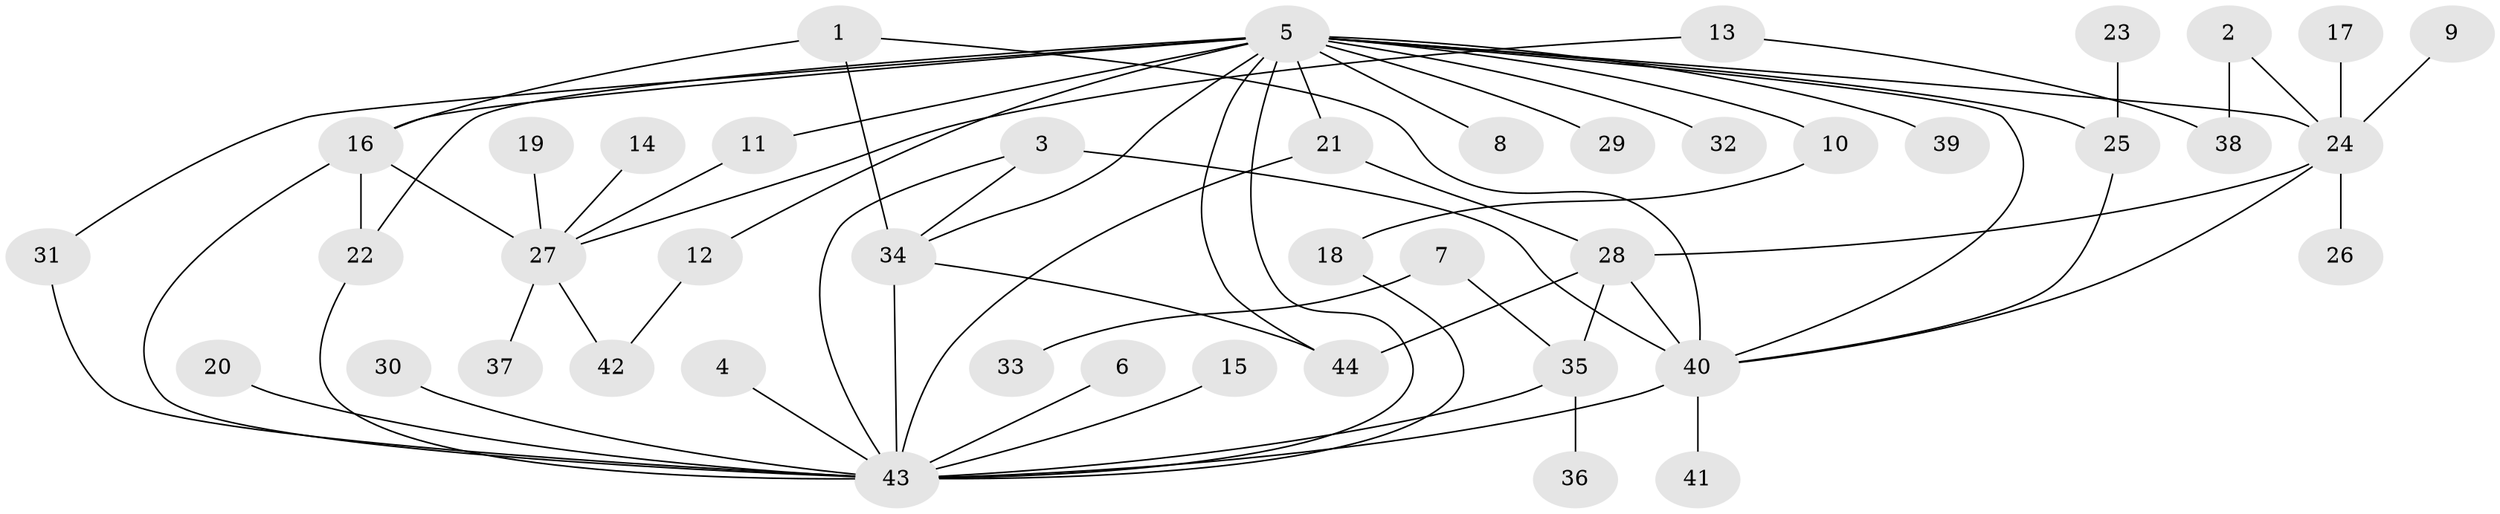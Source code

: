 // original degree distribution, {21: 0.013888888888888888, 12: 0.013888888888888888, 3: 0.1111111111111111, 7: 0.041666666666666664, 5: 0.027777777777777776, 18: 0.013888888888888888, 1: 0.5138888888888888, 2: 0.20833333333333334, 6: 0.013888888888888888, 9: 0.013888888888888888, 4: 0.027777777777777776}
// Generated by graph-tools (version 1.1) at 2025/36/03/04/25 23:36:50]
// undirected, 44 vertices, 65 edges
graph export_dot {
  node [color=gray90,style=filled];
  1;
  2;
  3;
  4;
  5;
  6;
  7;
  8;
  9;
  10;
  11;
  12;
  13;
  14;
  15;
  16;
  17;
  18;
  19;
  20;
  21;
  22;
  23;
  24;
  25;
  26;
  27;
  28;
  29;
  30;
  31;
  32;
  33;
  34;
  35;
  36;
  37;
  38;
  39;
  40;
  41;
  42;
  43;
  44;
  1 -- 16 [weight=1.0];
  1 -- 34 [weight=1.0];
  1 -- 40 [weight=1.0];
  2 -- 24 [weight=1.0];
  2 -- 38 [weight=1.0];
  3 -- 34 [weight=1.0];
  3 -- 40 [weight=1.0];
  3 -- 43 [weight=1.0];
  4 -- 43 [weight=1.0];
  5 -- 8 [weight=1.0];
  5 -- 10 [weight=1.0];
  5 -- 11 [weight=1.0];
  5 -- 12 [weight=1.0];
  5 -- 16 [weight=1.0];
  5 -- 21 [weight=1.0];
  5 -- 22 [weight=1.0];
  5 -- 24 [weight=1.0];
  5 -- 25 [weight=1.0];
  5 -- 29 [weight=1.0];
  5 -- 31 [weight=1.0];
  5 -- 32 [weight=1.0];
  5 -- 34 [weight=1.0];
  5 -- 39 [weight=1.0];
  5 -- 40 [weight=1.0];
  5 -- 43 [weight=2.0];
  5 -- 44 [weight=1.0];
  6 -- 43 [weight=1.0];
  7 -- 33 [weight=1.0];
  7 -- 35 [weight=1.0];
  9 -- 24 [weight=1.0];
  10 -- 18 [weight=1.0];
  11 -- 27 [weight=1.0];
  12 -- 42 [weight=1.0];
  13 -- 27 [weight=1.0];
  13 -- 38 [weight=1.0];
  14 -- 27 [weight=1.0];
  15 -- 43 [weight=1.0];
  16 -- 22 [weight=1.0];
  16 -- 27 [weight=2.0];
  16 -- 43 [weight=1.0];
  17 -- 24 [weight=1.0];
  18 -- 43 [weight=1.0];
  19 -- 27 [weight=1.0];
  20 -- 43 [weight=1.0];
  21 -- 28 [weight=1.0];
  21 -- 43 [weight=1.0];
  22 -- 43 [weight=1.0];
  23 -- 25 [weight=1.0];
  24 -- 26 [weight=1.0];
  24 -- 28 [weight=1.0];
  24 -- 40 [weight=1.0];
  25 -- 40 [weight=1.0];
  27 -- 37 [weight=1.0];
  27 -- 42 [weight=1.0];
  28 -- 35 [weight=1.0];
  28 -- 40 [weight=1.0];
  28 -- 44 [weight=1.0];
  30 -- 43 [weight=1.0];
  31 -- 43 [weight=1.0];
  34 -- 43 [weight=1.0];
  34 -- 44 [weight=1.0];
  35 -- 36 [weight=1.0];
  35 -- 43 [weight=1.0];
  40 -- 41 [weight=1.0];
  40 -- 43 [weight=1.0];
}
